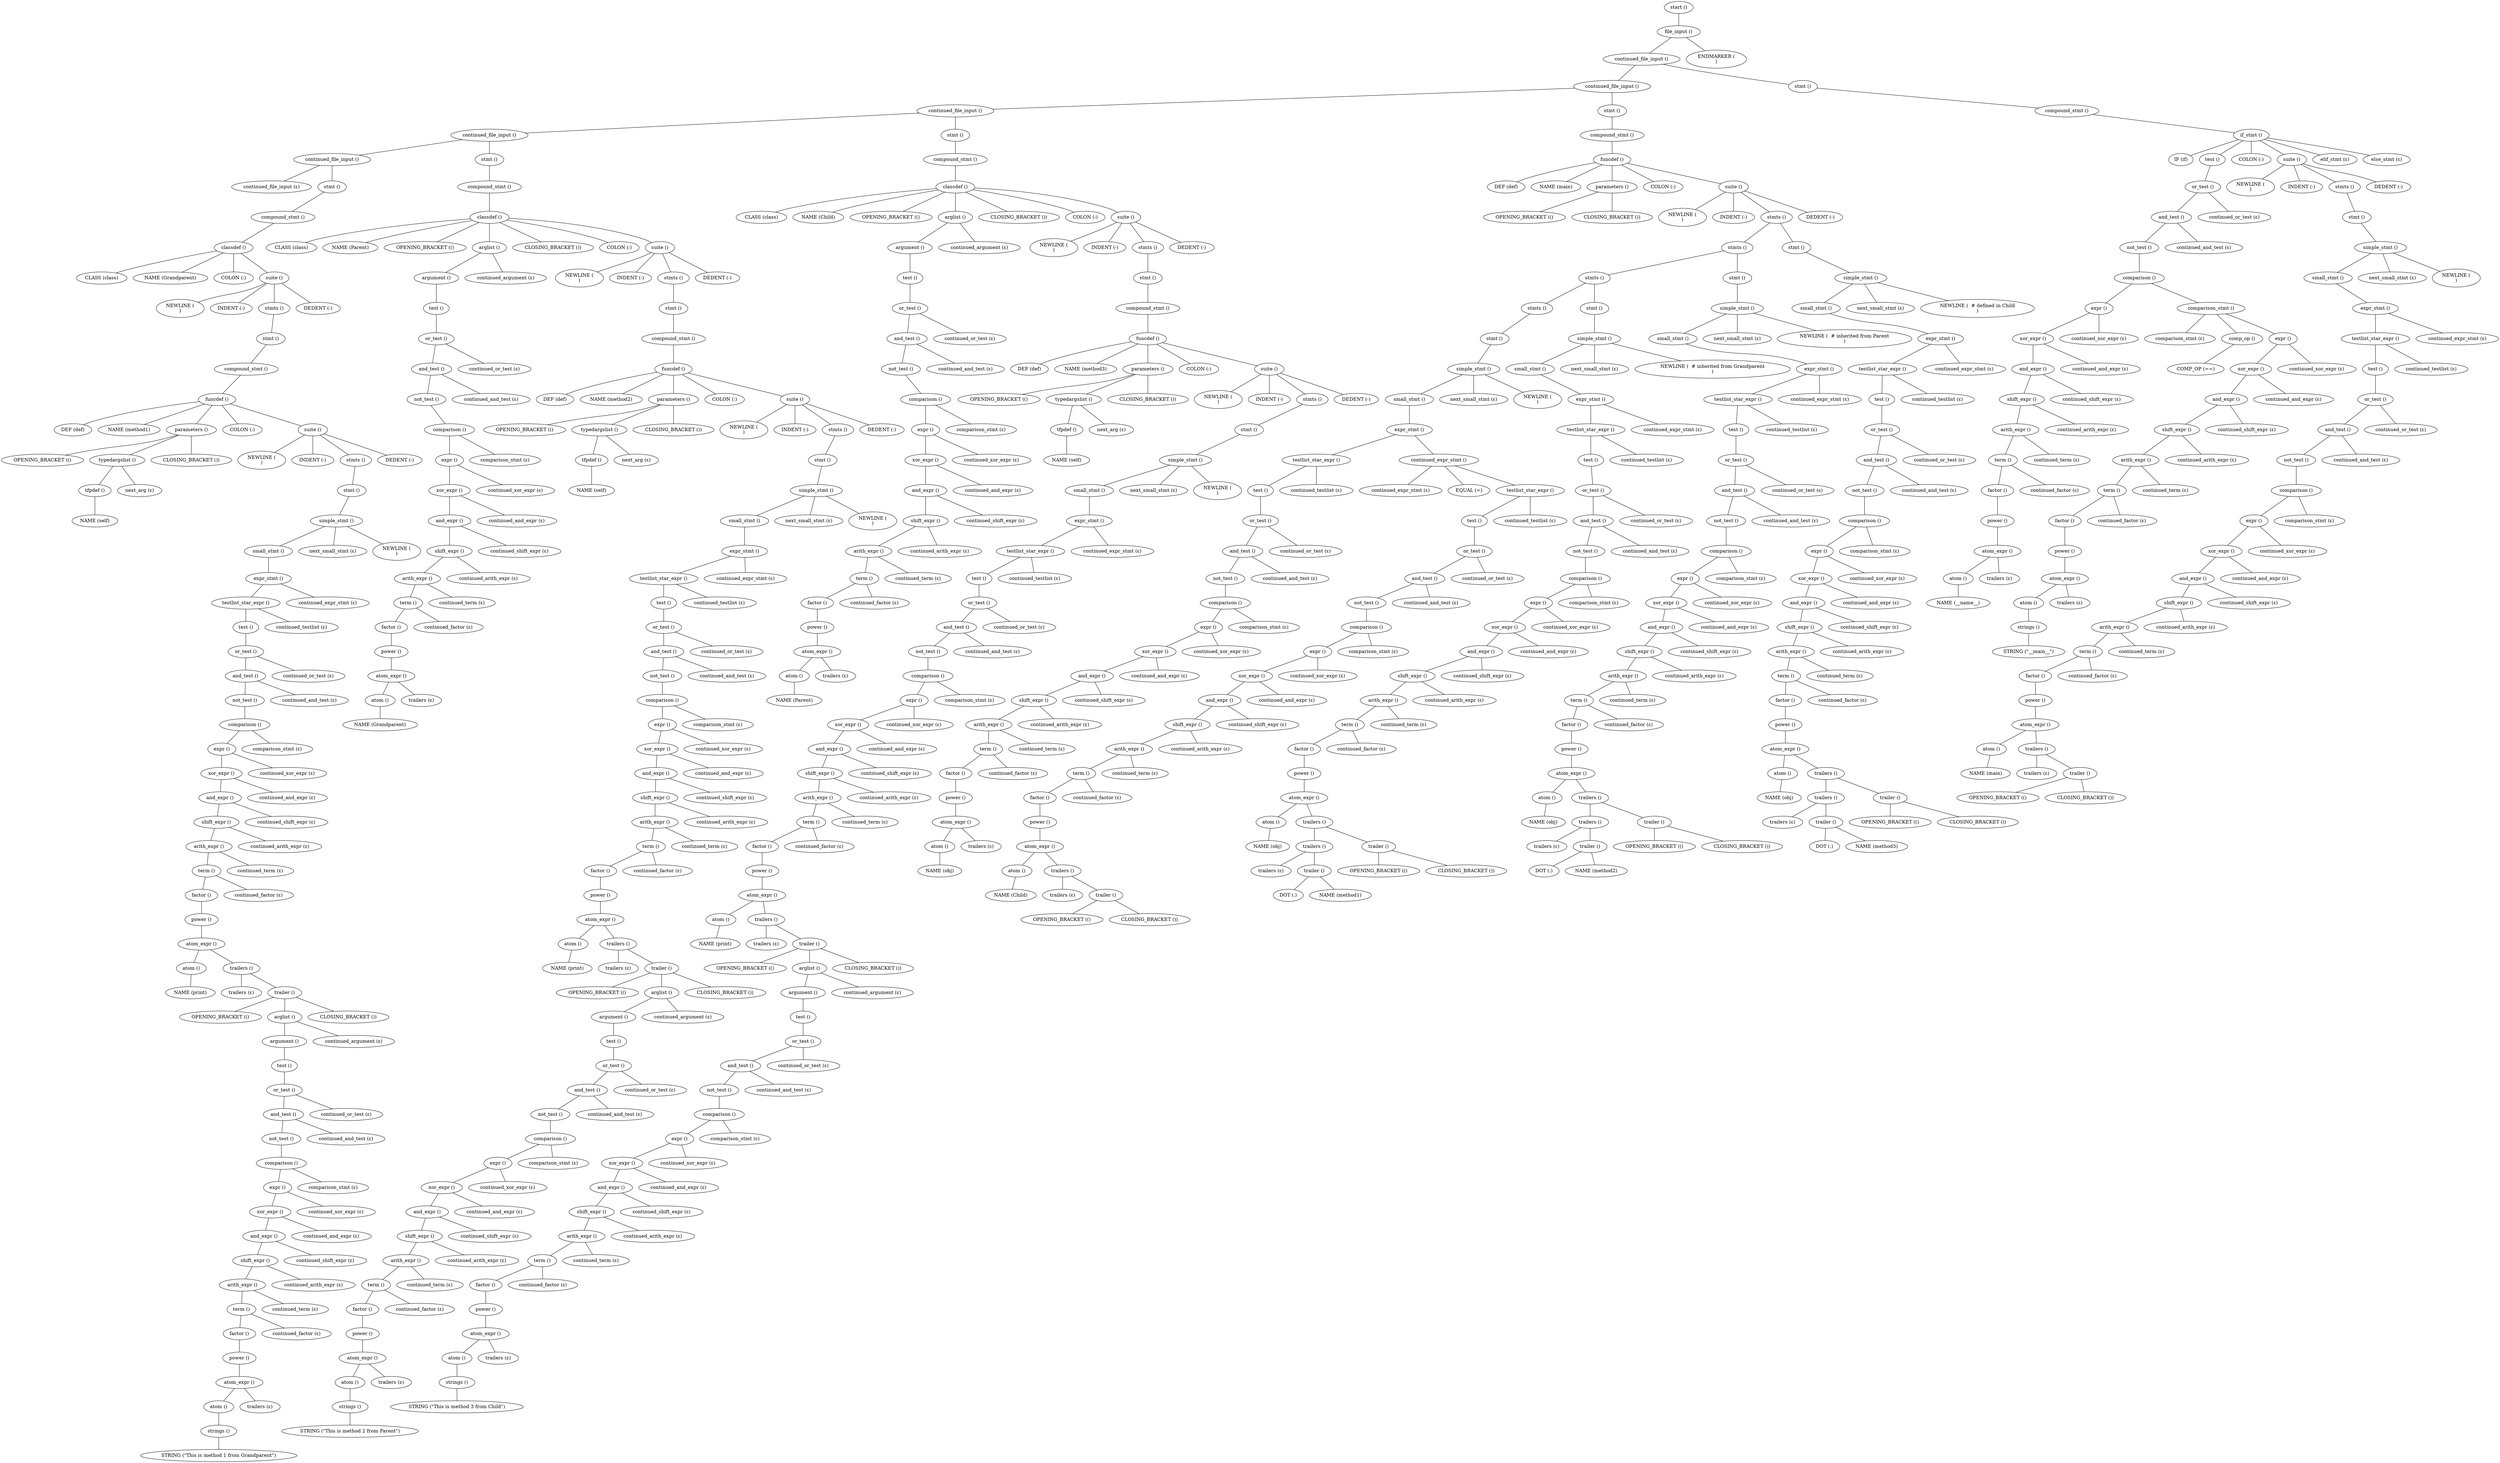 Graph {
node1 [label="start ()"];
node2 [label="file_input ()"];
node3 [label="continued_file_input ()"];
node4 [label="continued_file_input ()"];
node5 [label="continued_file_input ()"];
node6 [label="continued_file_input ()"];
node7 [label="continued_file_input ()"];
node8 [label="continued_file_input (ε)"];
node9 [label="stmt ()"];
node10 [label="compound_stmt ()"];
node11 [label="classdef ()"];
node12 [label="CLASS (class)"];
node13 [label="NAME (Grandparent)"];
node14 [label="COLON (:)"];
node15 [label="suite ()"];
node16 [label="NEWLINE (
)"];
node17 [label="INDENT (-)"];
node18 [label="stmts ()"];
node19 [label="stmt ()"];
node20 [label="compound_stmt ()"];
node21 [label="funcdef ()"];
node22 [label="DEF (def)"];
node23 [label="NAME (method1)"];
node24 [label="parameters ()"];
node25 [label="OPENING_BRACKET (()"];
node26 [label="typedargslist ()"];
node27 [label="tfpdef ()"];
node28 [label="NAME (self)"];
node29 [label="next_arg (ε)"];
node30 [label="CLOSING_BRACKET ())"];
node31 [label="COLON (:)"];
node32 [label="suite ()"];
node33 [label="NEWLINE (
)"];
node34 [label="INDENT (-)"];
node35 [label="stmts ()"];
node36 [label="stmt ()"];
node37 [label="simple_stmt ()"];
node38 [label="small_stmt ()"];
node39 [label="expr_stmt ()"];
node40 [label="testlist_star_expr ()"];
node41 [label="test ()"];
node42 [label="or_test ()"];
node43 [label="and_test ()"];
node44 [label="not_test ()"];
node45 [label="comparison ()"];
node46 [label="expr ()"];
node47 [label="xor_expr ()"];
node48 [label="and_expr ()"];
node49 [label="shift_expr ()"];
node50 [label="arith_expr ()"];
node51 [label="term ()"];
node52 [label="factor ()"];
node53 [label="power ()"];
node54 [label="atom_expr ()"];
node55 [label="atom ()"];
node56 [label="NAME (print)"];
node57 [label="trailers ()"];
node58 [label="trailers (ε)"];
node59 [label="trailer ()"];
node60 [label="OPENING_BRACKET (()"];
node61 [label="arglist ()"];
node62 [label="argument ()"];
node63 [label="test ()"];
node64 [label="or_test ()"];
node65 [label="and_test ()"];
node66 [label="not_test ()"];
node67 [label="comparison ()"];
node68 [label="expr ()"];
node69 [label="xor_expr ()"];
node70 [label="and_expr ()"];
node71 [label="shift_expr ()"];
node72 [label="arith_expr ()"];
node73 [label="term ()"];
node74 [label="factor ()"];
node75 [label="power ()"];
node76 [label="atom_expr ()"];
node77 [label="atom ()"];
node78 [label="strings ()"];
node79 [label="STRING (&quot;This is method 1 from Grandparent&quot;)"];
node80 [label="trailers (ε)"];
node81 [label="continued_factor (ε)"];
node82 [label="continued_term (ε)"];
node83 [label="continued_arith_expr (ε)"];
node84 [label="continued_shift_expr (ε)"];
node85 [label="continued_and_expr (ε)"];
node86 [label="continued_xor_expr (ε)"];
node87 [label="comparison_stmt (ε)"];
node88 [label="continued_and_test (ε)"];
node89 [label="continued_or_test (ε)"];
node90 [label="continued_argument (ε)"];
node91 [label="CLOSING_BRACKET ())"];
node92 [label="continued_factor (ε)"];
node93 [label="continued_term (ε)"];
node94 [label="continued_arith_expr (ε)"];
node95 [label="continued_shift_expr (ε)"];
node96 [label="continued_and_expr (ε)"];
node97 [label="continued_xor_expr (ε)"];
node98 [label="comparison_stmt (ε)"];
node99 [label="continued_and_test (ε)"];
node100 [label="continued_or_test (ε)"];
node101 [label="continued_testlist (ε)"];
node102 [label="continued_expr_stmt (ε)"];
node103 [label="next_small_stmt (ε)"];
node104 [label="NEWLINE (
)"];
node105 [label="DEDENT (-)"];
node106 [label="DEDENT (-)"];
node107 [label="stmt ()"];
node108 [label="compound_stmt ()"];
node109 [label="classdef ()"];
node110 [label="CLASS (class)"];
node111 [label="NAME (Parent)"];
node112 [label="OPENING_BRACKET (()"];
node113 [label="arglist ()"];
node114 [label="argument ()"];
node115 [label="test ()"];
node116 [label="or_test ()"];
node117 [label="and_test ()"];
node118 [label="not_test ()"];
node119 [label="comparison ()"];
node120 [label="expr ()"];
node121 [label="xor_expr ()"];
node122 [label="and_expr ()"];
node123 [label="shift_expr ()"];
node124 [label="arith_expr ()"];
node125 [label="term ()"];
node126 [label="factor ()"];
node127 [label="power ()"];
node128 [label="atom_expr ()"];
node129 [label="atom ()"];
node130 [label="NAME (Grandparent)"];
node131 [label="trailers (ε)"];
node132 [label="continued_factor (ε)"];
node133 [label="continued_term (ε)"];
node134 [label="continued_arith_expr (ε)"];
node135 [label="continued_shift_expr (ε)"];
node136 [label="continued_and_expr (ε)"];
node137 [label="continued_xor_expr (ε)"];
node138 [label="comparison_stmt (ε)"];
node139 [label="continued_and_test (ε)"];
node140 [label="continued_or_test (ε)"];
node141 [label="continued_argument (ε)"];
node142 [label="CLOSING_BRACKET ())"];
node143 [label="COLON (:)"];
node144 [label="suite ()"];
node145 [label="NEWLINE (
)"];
node146 [label="INDENT (-)"];
node147 [label="stmts ()"];
node148 [label="stmt ()"];
node149 [label="compound_stmt ()"];
node150 [label="funcdef ()"];
node151 [label="DEF (def)"];
node152 [label="NAME (method2)"];
node153 [label="parameters ()"];
node154 [label="OPENING_BRACKET (()"];
node155 [label="typedargslist ()"];
node156 [label="tfpdef ()"];
node157 [label="NAME (self)"];
node158 [label="next_arg (ε)"];
node159 [label="CLOSING_BRACKET ())"];
node160 [label="COLON (:)"];
node161 [label="suite ()"];
node162 [label="NEWLINE (
)"];
node163 [label="INDENT (-)"];
node164 [label="stmts ()"];
node165 [label="stmt ()"];
node166 [label="simple_stmt ()"];
node167 [label="small_stmt ()"];
node168 [label="expr_stmt ()"];
node169 [label="testlist_star_expr ()"];
node170 [label="test ()"];
node171 [label="or_test ()"];
node172 [label="and_test ()"];
node173 [label="not_test ()"];
node174 [label="comparison ()"];
node175 [label="expr ()"];
node176 [label="xor_expr ()"];
node177 [label="and_expr ()"];
node178 [label="shift_expr ()"];
node179 [label="arith_expr ()"];
node180 [label="term ()"];
node181 [label="factor ()"];
node182 [label="power ()"];
node183 [label="atom_expr ()"];
node184 [label="atom ()"];
node185 [label="NAME (print)"];
node186 [label="trailers ()"];
node187 [label="trailers (ε)"];
node188 [label="trailer ()"];
node189 [label="OPENING_BRACKET (()"];
node190 [label="arglist ()"];
node191 [label="argument ()"];
node192 [label="test ()"];
node193 [label="or_test ()"];
node194 [label="and_test ()"];
node195 [label="not_test ()"];
node196 [label="comparison ()"];
node197 [label="expr ()"];
node198 [label="xor_expr ()"];
node199 [label="and_expr ()"];
node200 [label="shift_expr ()"];
node201 [label="arith_expr ()"];
node202 [label="term ()"];
node203 [label="factor ()"];
node204 [label="power ()"];
node205 [label="atom_expr ()"];
node206 [label="atom ()"];
node207 [label="strings ()"];
node208 [label="STRING (&quot;This is method 2 from Parent&quot;)"];
node209 [label="trailers (ε)"];
node210 [label="continued_factor (ε)"];
node211 [label="continued_term (ε)"];
node212 [label="continued_arith_expr (ε)"];
node213 [label="continued_shift_expr (ε)"];
node214 [label="continued_and_expr (ε)"];
node215 [label="continued_xor_expr (ε)"];
node216 [label="comparison_stmt (ε)"];
node217 [label="continued_and_test (ε)"];
node218 [label="continued_or_test (ε)"];
node219 [label="continued_argument (ε)"];
node220 [label="CLOSING_BRACKET ())"];
node221 [label="continued_factor (ε)"];
node222 [label="continued_term (ε)"];
node223 [label="continued_arith_expr (ε)"];
node224 [label="continued_shift_expr (ε)"];
node225 [label="continued_and_expr (ε)"];
node226 [label="continued_xor_expr (ε)"];
node227 [label="comparison_stmt (ε)"];
node228 [label="continued_and_test (ε)"];
node229 [label="continued_or_test (ε)"];
node230 [label="continued_testlist (ε)"];
node231 [label="continued_expr_stmt (ε)"];
node232 [label="next_small_stmt (ε)"];
node233 [label="NEWLINE (
)"];
node234 [label="DEDENT (-)"];
node235 [label="DEDENT (-)"];
node236 [label="stmt ()"];
node237 [label="compound_stmt ()"];
node238 [label="classdef ()"];
node239 [label="CLASS (class)"];
node240 [label="NAME (Child)"];
node241 [label="OPENING_BRACKET (()"];
node242 [label="arglist ()"];
node243 [label="argument ()"];
node244 [label="test ()"];
node245 [label="or_test ()"];
node246 [label="and_test ()"];
node247 [label="not_test ()"];
node248 [label="comparison ()"];
node249 [label="expr ()"];
node250 [label="xor_expr ()"];
node251 [label="and_expr ()"];
node252 [label="shift_expr ()"];
node253 [label="arith_expr ()"];
node254 [label="term ()"];
node255 [label="factor ()"];
node256 [label="power ()"];
node257 [label="atom_expr ()"];
node258 [label="atom ()"];
node259 [label="NAME (Parent)"];
node260 [label="trailers (ε)"];
node261 [label="continued_factor (ε)"];
node262 [label="continued_term (ε)"];
node263 [label="continued_arith_expr (ε)"];
node264 [label="continued_shift_expr (ε)"];
node265 [label="continued_and_expr (ε)"];
node266 [label="continued_xor_expr (ε)"];
node267 [label="comparison_stmt (ε)"];
node268 [label="continued_and_test (ε)"];
node269 [label="continued_or_test (ε)"];
node270 [label="continued_argument (ε)"];
node271 [label="CLOSING_BRACKET ())"];
node272 [label="COLON (:)"];
node273 [label="suite ()"];
node274 [label="NEWLINE (
)"];
node275 [label="INDENT (-)"];
node276 [label="stmts ()"];
node277 [label="stmt ()"];
node278 [label="compound_stmt ()"];
node279 [label="funcdef ()"];
node280 [label="DEF (def)"];
node281 [label="NAME (method3)"];
node282 [label="parameters ()"];
node283 [label="OPENING_BRACKET (()"];
node284 [label="typedargslist ()"];
node285 [label="tfpdef ()"];
node286 [label="NAME (self)"];
node287 [label="next_arg (ε)"];
node288 [label="CLOSING_BRACKET ())"];
node289 [label="COLON (:)"];
node290 [label="suite ()"];
node291 [label="NEWLINE (
)"];
node292 [label="INDENT (-)"];
node293 [label="stmts ()"];
node294 [label="stmt ()"];
node295 [label="simple_stmt ()"];
node296 [label="small_stmt ()"];
node297 [label="expr_stmt ()"];
node298 [label="testlist_star_expr ()"];
node299 [label="test ()"];
node300 [label="or_test ()"];
node301 [label="and_test ()"];
node302 [label="not_test ()"];
node303 [label="comparison ()"];
node304 [label="expr ()"];
node305 [label="xor_expr ()"];
node306 [label="and_expr ()"];
node307 [label="shift_expr ()"];
node308 [label="arith_expr ()"];
node309 [label="term ()"];
node310 [label="factor ()"];
node311 [label="power ()"];
node312 [label="atom_expr ()"];
node313 [label="atom ()"];
node314 [label="NAME (print)"];
node315 [label="trailers ()"];
node316 [label="trailers (ε)"];
node317 [label="trailer ()"];
node318 [label="OPENING_BRACKET (()"];
node319 [label="arglist ()"];
node320 [label="argument ()"];
node321 [label="test ()"];
node322 [label="or_test ()"];
node323 [label="and_test ()"];
node324 [label="not_test ()"];
node325 [label="comparison ()"];
node326 [label="expr ()"];
node327 [label="xor_expr ()"];
node328 [label="and_expr ()"];
node329 [label="shift_expr ()"];
node330 [label="arith_expr ()"];
node331 [label="term ()"];
node332 [label="factor ()"];
node333 [label="power ()"];
node334 [label="atom_expr ()"];
node335 [label="atom ()"];
node336 [label="strings ()"];
node337 [label="STRING (&quot;This is method 3 from Child&quot;)"];
node338 [label="trailers (ε)"];
node339 [label="continued_factor (ε)"];
node340 [label="continued_term (ε)"];
node341 [label="continued_arith_expr (ε)"];
node342 [label="continued_shift_expr (ε)"];
node343 [label="continued_and_expr (ε)"];
node344 [label="continued_xor_expr (ε)"];
node345 [label="comparison_stmt (ε)"];
node346 [label="continued_and_test (ε)"];
node347 [label="continued_or_test (ε)"];
node348 [label="continued_argument (ε)"];
node349 [label="CLOSING_BRACKET ())"];
node350 [label="continued_factor (ε)"];
node351 [label="continued_term (ε)"];
node352 [label="continued_arith_expr (ε)"];
node353 [label="continued_shift_expr (ε)"];
node354 [label="continued_and_expr (ε)"];
node355 [label="continued_xor_expr (ε)"];
node356 [label="comparison_stmt (ε)"];
node357 [label="continued_and_test (ε)"];
node358 [label="continued_or_test (ε)"];
node359 [label="continued_testlist (ε)"];
node360 [label="continued_expr_stmt (ε)"];
node361 [label="next_small_stmt (ε)"];
node362 [label="NEWLINE (
)"];
node363 [label="DEDENT (-)"];
node364 [label="DEDENT (-)"];
node365 [label="stmt ()"];
node366 [label="compound_stmt ()"];
node367 [label="funcdef ()"];
node368 [label="DEF (def)"];
node369 [label="NAME (main)"];
node370 [label="parameters ()"];
node371 [label="OPENING_BRACKET (()"];
node372 [label="CLOSING_BRACKET ())"];
node373 [label="COLON (:)"];
node374 [label="suite ()"];
node375 [label="NEWLINE (
)"];
node376 [label="INDENT (-)"];
node377 [label="stmts ()"];
node378 [label="stmts ()"];
node379 [label="stmts ()"];
node380 [label="stmts ()"];
node381 [label="stmt ()"];
node382 [label="simple_stmt ()"];
node383 [label="small_stmt ()"];
node384 [label="expr_stmt ()"];
node385 [label="testlist_star_expr ()"];
node386 [label="test ()"];
node387 [label="or_test ()"];
node388 [label="and_test ()"];
node389 [label="not_test ()"];
node390 [label="comparison ()"];
node391 [label="expr ()"];
node392 [label="xor_expr ()"];
node393 [label="and_expr ()"];
node394 [label="shift_expr ()"];
node395 [label="arith_expr ()"];
node396 [label="term ()"];
node397 [label="factor ()"];
node398 [label="power ()"];
node399 [label="atom_expr ()"];
node400 [label="atom ()"];
node401 [label="NAME (obj)"];
node402 [label="trailers (ε)"];
node403 [label="continued_factor (ε)"];
node404 [label="continued_term (ε)"];
node405 [label="continued_arith_expr (ε)"];
node406 [label="continued_shift_expr (ε)"];
node407 [label="continued_and_expr (ε)"];
node408 [label="continued_xor_expr (ε)"];
node409 [label="comparison_stmt (ε)"];
node410 [label="continued_and_test (ε)"];
node411 [label="continued_or_test (ε)"];
node412 [label="continued_testlist (ε)"];
node413 [label="continued_expr_stmt ()"];
node414 [label="continued_expr_stmt (ε)"];
node415 [label="EQUAL (=)"];
node416 [label="testlist_star_expr ()"];
node417 [label="test ()"];
node418 [label="or_test ()"];
node419 [label="and_test ()"];
node420 [label="not_test ()"];
node421 [label="comparison ()"];
node422 [label="expr ()"];
node423 [label="xor_expr ()"];
node424 [label="and_expr ()"];
node425 [label="shift_expr ()"];
node426 [label="arith_expr ()"];
node427 [label="term ()"];
node428 [label="factor ()"];
node429 [label="power ()"];
node430 [label="atom_expr ()"];
node431 [label="atom ()"];
node432 [label="NAME (Child)"];
node433 [label="trailers ()"];
node434 [label="trailers (ε)"];
node435 [label="trailer ()"];
node436 [label="OPENING_BRACKET (()"];
node437 [label="CLOSING_BRACKET ())"];
node438 [label="continued_factor (ε)"];
node439 [label="continued_term (ε)"];
node440 [label="continued_arith_expr (ε)"];
node441 [label="continued_shift_expr (ε)"];
node442 [label="continued_and_expr (ε)"];
node443 [label="continued_xor_expr (ε)"];
node444 [label="comparison_stmt (ε)"];
node445 [label="continued_and_test (ε)"];
node446 [label="continued_or_test (ε)"];
node447 [label="continued_testlist (ε)"];
node448 [label="next_small_stmt (ε)"];
node449 [label="NEWLINE (
)"];
node450 [label="stmt ()"];
node451 [label="simple_stmt ()"];
node452 [label="small_stmt ()"];
node453 [label="expr_stmt ()"];
node454 [label="testlist_star_expr ()"];
node455 [label="test ()"];
node456 [label="or_test ()"];
node457 [label="and_test ()"];
node458 [label="not_test ()"];
node459 [label="comparison ()"];
node460 [label="expr ()"];
node461 [label="xor_expr ()"];
node462 [label="and_expr ()"];
node463 [label="shift_expr ()"];
node464 [label="arith_expr ()"];
node465 [label="term ()"];
node466 [label="factor ()"];
node467 [label="power ()"];
node468 [label="atom_expr ()"];
node469 [label="atom ()"];
node470 [label="NAME (obj)"];
node471 [label="trailers ()"];
node472 [label="trailers ()"];
node473 [label="trailers (ε)"];
node474 [label="trailer ()"];
node475 [label="DOT (.)"];
node476 [label="NAME (method1)"];
node477 [label="trailer ()"];
node478 [label="OPENING_BRACKET (()"];
node479 [label="CLOSING_BRACKET ())"];
node480 [label="continued_factor (ε)"];
node481 [label="continued_term (ε)"];
node482 [label="continued_arith_expr (ε)"];
node483 [label="continued_shift_expr (ε)"];
node484 [label="continued_and_expr (ε)"];
node485 [label="continued_xor_expr (ε)"];
node486 [label="comparison_stmt (ε)"];
node487 [label="continued_and_test (ε)"];
node488 [label="continued_or_test (ε)"];
node489 [label="continued_testlist (ε)"];
node490 [label="continued_expr_stmt (ε)"];
node491 [label="next_small_stmt (ε)"];
node492 [label="NEWLINE (  # inherited from Grandparent
)"];
node493 [label="stmt ()"];
node494 [label="simple_stmt ()"];
node495 [label="small_stmt ()"];
node496 [label="expr_stmt ()"];
node497 [label="testlist_star_expr ()"];
node498 [label="test ()"];
node499 [label="or_test ()"];
node500 [label="and_test ()"];
node501 [label="not_test ()"];
node502 [label="comparison ()"];
node503 [label="expr ()"];
node504 [label="xor_expr ()"];
node505 [label="and_expr ()"];
node506 [label="shift_expr ()"];
node507 [label="arith_expr ()"];
node508 [label="term ()"];
node509 [label="factor ()"];
node510 [label="power ()"];
node511 [label="atom_expr ()"];
node512 [label="atom ()"];
node513 [label="NAME (obj)"];
node514 [label="trailers ()"];
node515 [label="trailers ()"];
node516 [label="trailers (ε)"];
node517 [label="trailer ()"];
node518 [label="DOT (.)"];
node519 [label="NAME (method2)"];
node520 [label="trailer ()"];
node521 [label="OPENING_BRACKET (()"];
node522 [label="CLOSING_BRACKET ())"];
node523 [label="continued_factor (ε)"];
node524 [label="continued_term (ε)"];
node525 [label="continued_arith_expr (ε)"];
node526 [label="continued_shift_expr (ε)"];
node527 [label="continued_and_expr (ε)"];
node528 [label="continued_xor_expr (ε)"];
node529 [label="comparison_stmt (ε)"];
node530 [label="continued_and_test (ε)"];
node531 [label="continued_or_test (ε)"];
node532 [label="continued_testlist (ε)"];
node533 [label="continued_expr_stmt (ε)"];
node534 [label="next_small_stmt (ε)"];
node535 [label="NEWLINE (  # inherited from Parent
)"];
node536 [label="stmt ()"];
node537 [label="simple_stmt ()"];
node538 [label="small_stmt ()"];
node539 [label="expr_stmt ()"];
node540 [label="testlist_star_expr ()"];
node541 [label="test ()"];
node542 [label="or_test ()"];
node543 [label="and_test ()"];
node544 [label="not_test ()"];
node545 [label="comparison ()"];
node546 [label="expr ()"];
node547 [label="xor_expr ()"];
node548 [label="and_expr ()"];
node549 [label="shift_expr ()"];
node550 [label="arith_expr ()"];
node551 [label="term ()"];
node552 [label="factor ()"];
node553 [label="power ()"];
node554 [label="atom_expr ()"];
node555 [label="atom ()"];
node556 [label="NAME (obj)"];
node557 [label="trailers ()"];
node558 [label="trailers ()"];
node559 [label="trailers (ε)"];
node560 [label="trailer ()"];
node561 [label="DOT (.)"];
node562 [label="NAME (method3)"];
node563 [label="trailer ()"];
node564 [label="OPENING_BRACKET (()"];
node565 [label="CLOSING_BRACKET ())"];
node566 [label="continued_factor (ε)"];
node567 [label="continued_term (ε)"];
node568 [label="continued_arith_expr (ε)"];
node569 [label="continued_shift_expr (ε)"];
node570 [label="continued_and_expr (ε)"];
node571 [label="continued_xor_expr (ε)"];
node572 [label="comparison_stmt (ε)"];
node573 [label="continued_and_test (ε)"];
node574 [label="continued_or_test (ε)"];
node575 [label="continued_testlist (ε)"];
node576 [label="continued_expr_stmt (ε)"];
node577 [label="next_small_stmt (ε)"];
node578 [label="NEWLINE (  # defined in Child
)"];
node579 [label="DEDENT (-)"];
node580 [label="stmt ()"];
node581 [label="compound_stmt ()"];
node582 [label="if_stmt ()"];
node583 [label="IF (if)"];
node584 [label="test ()"];
node585 [label="or_test ()"];
node586 [label="and_test ()"];
node587 [label="not_test ()"];
node588 [label="comparison ()"];
node589 [label="expr ()"];
node590 [label="xor_expr ()"];
node591 [label="and_expr ()"];
node592 [label="shift_expr ()"];
node593 [label="arith_expr ()"];
node594 [label="term ()"];
node595 [label="factor ()"];
node596 [label="power ()"];
node597 [label="atom_expr ()"];
node598 [label="atom ()"];
node599 [label="NAME (__name__)"];
node600 [label="trailers (ε)"];
node601 [label="continued_factor (ε)"];
node602 [label="continued_term (ε)"];
node603 [label="continued_arith_expr (ε)"];
node604 [label="continued_shift_expr (ε)"];
node605 [label="continued_and_expr (ε)"];
node606 [label="continued_xor_expr (ε)"];
node607 [label="comparison_stmt ()"];
node608 [label="comparison_stmt (ε)"];
node609 [label="comp_op ()"];
node610 [label="COMP_OP (==)"];
node611 [label="expr ()"];
node612 [label="xor_expr ()"];
node613 [label="and_expr ()"];
node614 [label="shift_expr ()"];
node615 [label="arith_expr ()"];
node616 [label="term ()"];
node617 [label="factor ()"];
node618 [label="power ()"];
node619 [label="atom_expr ()"];
node620 [label="atom ()"];
node621 [label="strings ()"];
node622 [label="STRING (&quot;__main__&quot;)"];
node623 [label="trailers (ε)"];
node624 [label="continued_factor (ε)"];
node625 [label="continued_term (ε)"];
node626 [label="continued_arith_expr (ε)"];
node627 [label="continued_shift_expr (ε)"];
node628 [label="continued_and_expr (ε)"];
node629 [label="continued_xor_expr (ε)"];
node630 [label="continued_and_test (ε)"];
node631 [label="continued_or_test (ε)"];
node632 [label="COLON (:)"];
node633 [label="suite ()"];
node634 [label="NEWLINE (
)"];
node635 [label="INDENT (-)"];
node636 [label="stmts ()"];
node637 [label="stmt ()"];
node638 [label="simple_stmt ()"];
node639 [label="small_stmt ()"];
node640 [label="expr_stmt ()"];
node641 [label="testlist_star_expr ()"];
node642 [label="test ()"];
node643 [label="or_test ()"];
node644 [label="and_test ()"];
node645 [label="not_test ()"];
node646 [label="comparison ()"];
node647 [label="expr ()"];
node648 [label="xor_expr ()"];
node649 [label="and_expr ()"];
node650 [label="shift_expr ()"];
node651 [label="arith_expr ()"];
node652 [label="term ()"];
node653 [label="factor ()"];
node654 [label="power ()"];
node655 [label="atom_expr ()"];
node656 [label="atom ()"];
node657 [label="NAME (main)"];
node658 [label="trailers ()"];
node659 [label="trailers (ε)"];
node660 [label="trailer ()"];
node661 [label="OPENING_BRACKET (()"];
node662 [label="CLOSING_BRACKET ())"];
node663 [label="continued_factor (ε)"];
node664 [label="continued_term (ε)"];
node665 [label="continued_arith_expr (ε)"];
node666 [label="continued_shift_expr (ε)"];
node667 [label="continued_and_expr (ε)"];
node668 [label="continued_xor_expr (ε)"];
node669 [label="comparison_stmt (ε)"];
node670 [label="continued_and_test (ε)"];
node671 [label="continued_or_test (ε)"];
node672 [label="continued_testlist (ε)"];
node673 [label="continued_expr_stmt (ε)"];
node674 [label="next_small_stmt (ε)"];
node675 [label="NEWLINE (
)"];
node676 [label="DEDENT (-)"];
node677 [label="elif_stmt (ε)"];
node678 [label="else_stmt (ε)"];
node679 [label="ENDMARKER (
)"];

node1 -- node2;
node2 -- node3;
node3 -- node4;
node4 -- node5;
node5 -- node6;
node6 -- node7;
node7 -- node8;
node7 -- node9;
node9 -- node10;
node10 -- node11;
node11 -- node12;
node11 -- node13;
node11 -- node14;
node11 -- node15;
node15 -- node16;
node15 -- node17;
node15 -- node18;
node18 -- node19;
node19 -- node20;
node20 -- node21;
node21 -- node22;
node21 -- node23;
node21 -- node24;
node24 -- node25;
node24 -- node26;
node26 -- node27;
node27 -- node28;
node26 -- node29;
node24 -- node30;
node21 -- node31;
node21 -- node32;
node32 -- node33;
node32 -- node34;
node32 -- node35;
node35 -- node36;
node36 -- node37;
node37 -- node38;
node38 -- node39;
node39 -- node40;
node40 -- node41;
node41 -- node42;
node42 -- node43;
node43 -- node44;
node44 -- node45;
node45 -- node46;
node46 -- node47;
node47 -- node48;
node48 -- node49;
node49 -- node50;
node50 -- node51;
node51 -- node52;
node52 -- node53;
node53 -- node54;
node54 -- node55;
node55 -- node56;
node54 -- node57;
node57 -- node58;
node57 -- node59;
node59 -- node60;
node59 -- node61;
node61 -- node62;
node62 -- node63;
node63 -- node64;
node64 -- node65;
node65 -- node66;
node66 -- node67;
node67 -- node68;
node68 -- node69;
node69 -- node70;
node70 -- node71;
node71 -- node72;
node72 -- node73;
node73 -- node74;
node74 -- node75;
node75 -- node76;
node76 -- node77;
node77 -- node78;
node78 -- node79;
node76 -- node80;
node73 -- node81;
node72 -- node82;
node71 -- node83;
node70 -- node84;
node69 -- node85;
node68 -- node86;
node67 -- node87;
node65 -- node88;
node64 -- node89;
node61 -- node90;
node59 -- node91;
node51 -- node92;
node50 -- node93;
node49 -- node94;
node48 -- node95;
node47 -- node96;
node46 -- node97;
node45 -- node98;
node43 -- node99;
node42 -- node100;
node40 -- node101;
node39 -- node102;
node37 -- node103;
node37 -- node104;
node32 -- node105;
node15 -- node106;
node6 -- node107;
node107 -- node108;
node108 -- node109;
node109 -- node110;
node109 -- node111;
node109 -- node112;
node109 -- node113;
node113 -- node114;
node114 -- node115;
node115 -- node116;
node116 -- node117;
node117 -- node118;
node118 -- node119;
node119 -- node120;
node120 -- node121;
node121 -- node122;
node122 -- node123;
node123 -- node124;
node124 -- node125;
node125 -- node126;
node126 -- node127;
node127 -- node128;
node128 -- node129;
node129 -- node130;
node128 -- node131;
node125 -- node132;
node124 -- node133;
node123 -- node134;
node122 -- node135;
node121 -- node136;
node120 -- node137;
node119 -- node138;
node117 -- node139;
node116 -- node140;
node113 -- node141;
node109 -- node142;
node109 -- node143;
node109 -- node144;
node144 -- node145;
node144 -- node146;
node144 -- node147;
node147 -- node148;
node148 -- node149;
node149 -- node150;
node150 -- node151;
node150 -- node152;
node150 -- node153;
node153 -- node154;
node153 -- node155;
node155 -- node156;
node156 -- node157;
node155 -- node158;
node153 -- node159;
node150 -- node160;
node150 -- node161;
node161 -- node162;
node161 -- node163;
node161 -- node164;
node164 -- node165;
node165 -- node166;
node166 -- node167;
node167 -- node168;
node168 -- node169;
node169 -- node170;
node170 -- node171;
node171 -- node172;
node172 -- node173;
node173 -- node174;
node174 -- node175;
node175 -- node176;
node176 -- node177;
node177 -- node178;
node178 -- node179;
node179 -- node180;
node180 -- node181;
node181 -- node182;
node182 -- node183;
node183 -- node184;
node184 -- node185;
node183 -- node186;
node186 -- node187;
node186 -- node188;
node188 -- node189;
node188 -- node190;
node190 -- node191;
node191 -- node192;
node192 -- node193;
node193 -- node194;
node194 -- node195;
node195 -- node196;
node196 -- node197;
node197 -- node198;
node198 -- node199;
node199 -- node200;
node200 -- node201;
node201 -- node202;
node202 -- node203;
node203 -- node204;
node204 -- node205;
node205 -- node206;
node206 -- node207;
node207 -- node208;
node205 -- node209;
node202 -- node210;
node201 -- node211;
node200 -- node212;
node199 -- node213;
node198 -- node214;
node197 -- node215;
node196 -- node216;
node194 -- node217;
node193 -- node218;
node190 -- node219;
node188 -- node220;
node180 -- node221;
node179 -- node222;
node178 -- node223;
node177 -- node224;
node176 -- node225;
node175 -- node226;
node174 -- node227;
node172 -- node228;
node171 -- node229;
node169 -- node230;
node168 -- node231;
node166 -- node232;
node166 -- node233;
node161 -- node234;
node144 -- node235;
node5 -- node236;
node236 -- node237;
node237 -- node238;
node238 -- node239;
node238 -- node240;
node238 -- node241;
node238 -- node242;
node242 -- node243;
node243 -- node244;
node244 -- node245;
node245 -- node246;
node246 -- node247;
node247 -- node248;
node248 -- node249;
node249 -- node250;
node250 -- node251;
node251 -- node252;
node252 -- node253;
node253 -- node254;
node254 -- node255;
node255 -- node256;
node256 -- node257;
node257 -- node258;
node258 -- node259;
node257 -- node260;
node254 -- node261;
node253 -- node262;
node252 -- node263;
node251 -- node264;
node250 -- node265;
node249 -- node266;
node248 -- node267;
node246 -- node268;
node245 -- node269;
node242 -- node270;
node238 -- node271;
node238 -- node272;
node238 -- node273;
node273 -- node274;
node273 -- node275;
node273 -- node276;
node276 -- node277;
node277 -- node278;
node278 -- node279;
node279 -- node280;
node279 -- node281;
node279 -- node282;
node282 -- node283;
node282 -- node284;
node284 -- node285;
node285 -- node286;
node284 -- node287;
node282 -- node288;
node279 -- node289;
node279 -- node290;
node290 -- node291;
node290 -- node292;
node290 -- node293;
node293 -- node294;
node294 -- node295;
node295 -- node296;
node296 -- node297;
node297 -- node298;
node298 -- node299;
node299 -- node300;
node300 -- node301;
node301 -- node302;
node302 -- node303;
node303 -- node304;
node304 -- node305;
node305 -- node306;
node306 -- node307;
node307 -- node308;
node308 -- node309;
node309 -- node310;
node310 -- node311;
node311 -- node312;
node312 -- node313;
node313 -- node314;
node312 -- node315;
node315 -- node316;
node315 -- node317;
node317 -- node318;
node317 -- node319;
node319 -- node320;
node320 -- node321;
node321 -- node322;
node322 -- node323;
node323 -- node324;
node324 -- node325;
node325 -- node326;
node326 -- node327;
node327 -- node328;
node328 -- node329;
node329 -- node330;
node330 -- node331;
node331 -- node332;
node332 -- node333;
node333 -- node334;
node334 -- node335;
node335 -- node336;
node336 -- node337;
node334 -- node338;
node331 -- node339;
node330 -- node340;
node329 -- node341;
node328 -- node342;
node327 -- node343;
node326 -- node344;
node325 -- node345;
node323 -- node346;
node322 -- node347;
node319 -- node348;
node317 -- node349;
node309 -- node350;
node308 -- node351;
node307 -- node352;
node306 -- node353;
node305 -- node354;
node304 -- node355;
node303 -- node356;
node301 -- node357;
node300 -- node358;
node298 -- node359;
node297 -- node360;
node295 -- node361;
node295 -- node362;
node290 -- node363;
node273 -- node364;
node4 -- node365;
node365 -- node366;
node366 -- node367;
node367 -- node368;
node367 -- node369;
node367 -- node370;
node370 -- node371;
node370 -- node372;
node367 -- node373;
node367 -- node374;
node374 -- node375;
node374 -- node376;
node374 -- node377;
node377 -- node378;
node378 -- node379;
node379 -- node380;
node380 -- node381;
node381 -- node382;
node382 -- node383;
node383 -- node384;
node384 -- node385;
node385 -- node386;
node386 -- node387;
node387 -- node388;
node388 -- node389;
node389 -- node390;
node390 -- node391;
node391 -- node392;
node392 -- node393;
node393 -- node394;
node394 -- node395;
node395 -- node396;
node396 -- node397;
node397 -- node398;
node398 -- node399;
node399 -- node400;
node400 -- node401;
node399 -- node402;
node396 -- node403;
node395 -- node404;
node394 -- node405;
node393 -- node406;
node392 -- node407;
node391 -- node408;
node390 -- node409;
node388 -- node410;
node387 -- node411;
node385 -- node412;
node384 -- node413;
node413 -- node414;
node413 -- node415;
node413 -- node416;
node416 -- node417;
node417 -- node418;
node418 -- node419;
node419 -- node420;
node420 -- node421;
node421 -- node422;
node422 -- node423;
node423 -- node424;
node424 -- node425;
node425 -- node426;
node426 -- node427;
node427 -- node428;
node428 -- node429;
node429 -- node430;
node430 -- node431;
node431 -- node432;
node430 -- node433;
node433 -- node434;
node433 -- node435;
node435 -- node436;
node435 -- node437;
node427 -- node438;
node426 -- node439;
node425 -- node440;
node424 -- node441;
node423 -- node442;
node422 -- node443;
node421 -- node444;
node419 -- node445;
node418 -- node446;
node416 -- node447;
node382 -- node448;
node382 -- node449;
node379 -- node450;
node450 -- node451;
node451 -- node452;
node452 -- node453;
node453 -- node454;
node454 -- node455;
node455 -- node456;
node456 -- node457;
node457 -- node458;
node458 -- node459;
node459 -- node460;
node460 -- node461;
node461 -- node462;
node462 -- node463;
node463 -- node464;
node464 -- node465;
node465 -- node466;
node466 -- node467;
node467 -- node468;
node468 -- node469;
node469 -- node470;
node468 -- node471;
node471 -- node472;
node472 -- node473;
node472 -- node474;
node474 -- node475;
node474 -- node476;
node471 -- node477;
node477 -- node478;
node477 -- node479;
node465 -- node480;
node464 -- node481;
node463 -- node482;
node462 -- node483;
node461 -- node484;
node460 -- node485;
node459 -- node486;
node457 -- node487;
node456 -- node488;
node454 -- node489;
node453 -- node490;
node451 -- node491;
node451 -- node492;
node378 -- node493;
node493 -- node494;
node494 -- node495;
node495 -- node496;
node496 -- node497;
node497 -- node498;
node498 -- node499;
node499 -- node500;
node500 -- node501;
node501 -- node502;
node502 -- node503;
node503 -- node504;
node504 -- node505;
node505 -- node506;
node506 -- node507;
node507 -- node508;
node508 -- node509;
node509 -- node510;
node510 -- node511;
node511 -- node512;
node512 -- node513;
node511 -- node514;
node514 -- node515;
node515 -- node516;
node515 -- node517;
node517 -- node518;
node517 -- node519;
node514 -- node520;
node520 -- node521;
node520 -- node522;
node508 -- node523;
node507 -- node524;
node506 -- node525;
node505 -- node526;
node504 -- node527;
node503 -- node528;
node502 -- node529;
node500 -- node530;
node499 -- node531;
node497 -- node532;
node496 -- node533;
node494 -- node534;
node494 -- node535;
node377 -- node536;
node536 -- node537;
node537 -- node538;
node538 -- node539;
node539 -- node540;
node540 -- node541;
node541 -- node542;
node542 -- node543;
node543 -- node544;
node544 -- node545;
node545 -- node546;
node546 -- node547;
node547 -- node548;
node548 -- node549;
node549 -- node550;
node550 -- node551;
node551 -- node552;
node552 -- node553;
node553 -- node554;
node554 -- node555;
node555 -- node556;
node554 -- node557;
node557 -- node558;
node558 -- node559;
node558 -- node560;
node560 -- node561;
node560 -- node562;
node557 -- node563;
node563 -- node564;
node563 -- node565;
node551 -- node566;
node550 -- node567;
node549 -- node568;
node548 -- node569;
node547 -- node570;
node546 -- node571;
node545 -- node572;
node543 -- node573;
node542 -- node574;
node540 -- node575;
node539 -- node576;
node537 -- node577;
node537 -- node578;
node374 -- node579;
node3 -- node580;
node580 -- node581;
node581 -- node582;
node582 -- node583;
node582 -- node584;
node584 -- node585;
node585 -- node586;
node586 -- node587;
node587 -- node588;
node588 -- node589;
node589 -- node590;
node590 -- node591;
node591 -- node592;
node592 -- node593;
node593 -- node594;
node594 -- node595;
node595 -- node596;
node596 -- node597;
node597 -- node598;
node598 -- node599;
node597 -- node600;
node594 -- node601;
node593 -- node602;
node592 -- node603;
node591 -- node604;
node590 -- node605;
node589 -- node606;
node588 -- node607;
node607 -- node608;
node607 -- node609;
node609 -- node610;
node607 -- node611;
node611 -- node612;
node612 -- node613;
node613 -- node614;
node614 -- node615;
node615 -- node616;
node616 -- node617;
node617 -- node618;
node618 -- node619;
node619 -- node620;
node620 -- node621;
node621 -- node622;
node619 -- node623;
node616 -- node624;
node615 -- node625;
node614 -- node626;
node613 -- node627;
node612 -- node628;
node611 -- node629;
node586 -- node630;
node585 -- node631;
node582 -- node632;
node582 -- node633;
node633 -- node634;
node633 -- node635;
node633 -- node636;
node636 -- node637;
node637 -- node638;
node638 -- node639;
node639 -- node640;
node640 -- node641;
node641 -- node642;
node642 -- node643;
node643 -- node644;
node644 -- node645;
node645 -- node646;
node646 -- node647;
node647 -- node648;
node648 -- node649;
node649 -- node650;
node650 -- node651;
node651 -- node652;
node652 -- node653;
node653 -- node654;
node654 -- node655;
node655 -- node656;
node656 -- node657;
node655 -- node658;
node658 -- node659;
node658 -- node660;
node660 -- node661;
node660 -- node662;
node652 -- node663;
node651 -- node664;
node650 -- node665;
node649 -- node666;
node648 -- node667;
node647 -- node668;
node646 -- node669;
node644 -- node670;
node643 -- node671;
node641 -- node672;
node640 -- node673;
node638 -- node674;
node638 -- node675;
node633 -- node676;
node582 -- node677;
node582 -- node678;
node2 -- node679;

}
